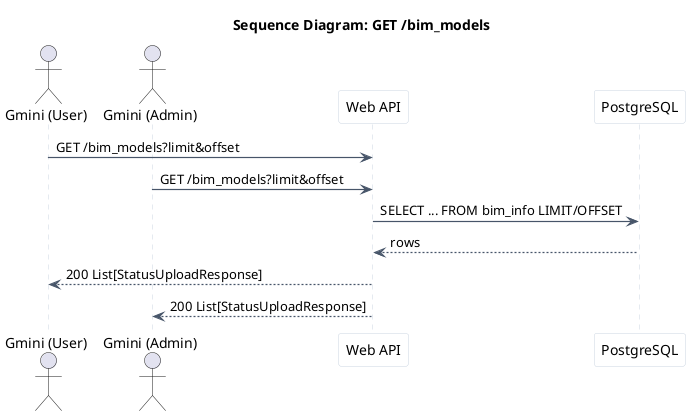 @startuml
skinparam linetype ortho
skinparam ArrowThickness 1.2
skinparam ParticipantPadding 34
skinparam BoxPadding 22
skinparam ResponseMessageBelowArrow true
skinparam shadowing false
skinparam ArrowColor #475569
skinparam sequence {
  LifeLineBorderColor #CBD5E1
  ParticipantBackgroundColor #FFFFFF
  ParticipantBorderColor #CBD5E1
}

title Sequence Diagram: GET /bim_models

actor "Gmini (User)" as gmini_user
actor "Gmini (Admin)" as gmini_admin
participant "Web API" as web_api
participant "PostgreSQL" as postgres

'gmini and admin can list models
gmini_user -> web_api: GET /bim_models?limit&offset
gmini_admin -> web_api: GET /bim_models?limit&offset
web_api -> postgres: SELECT ... FROM bim_info LIMIT/OFFSET
postgres --> web_api: rows
web_api --> gmini_user: 200 List[StatusUploadResponse]
web_api --> gmini_admin: 200 List[StatusUploadResponse]

@enduml

